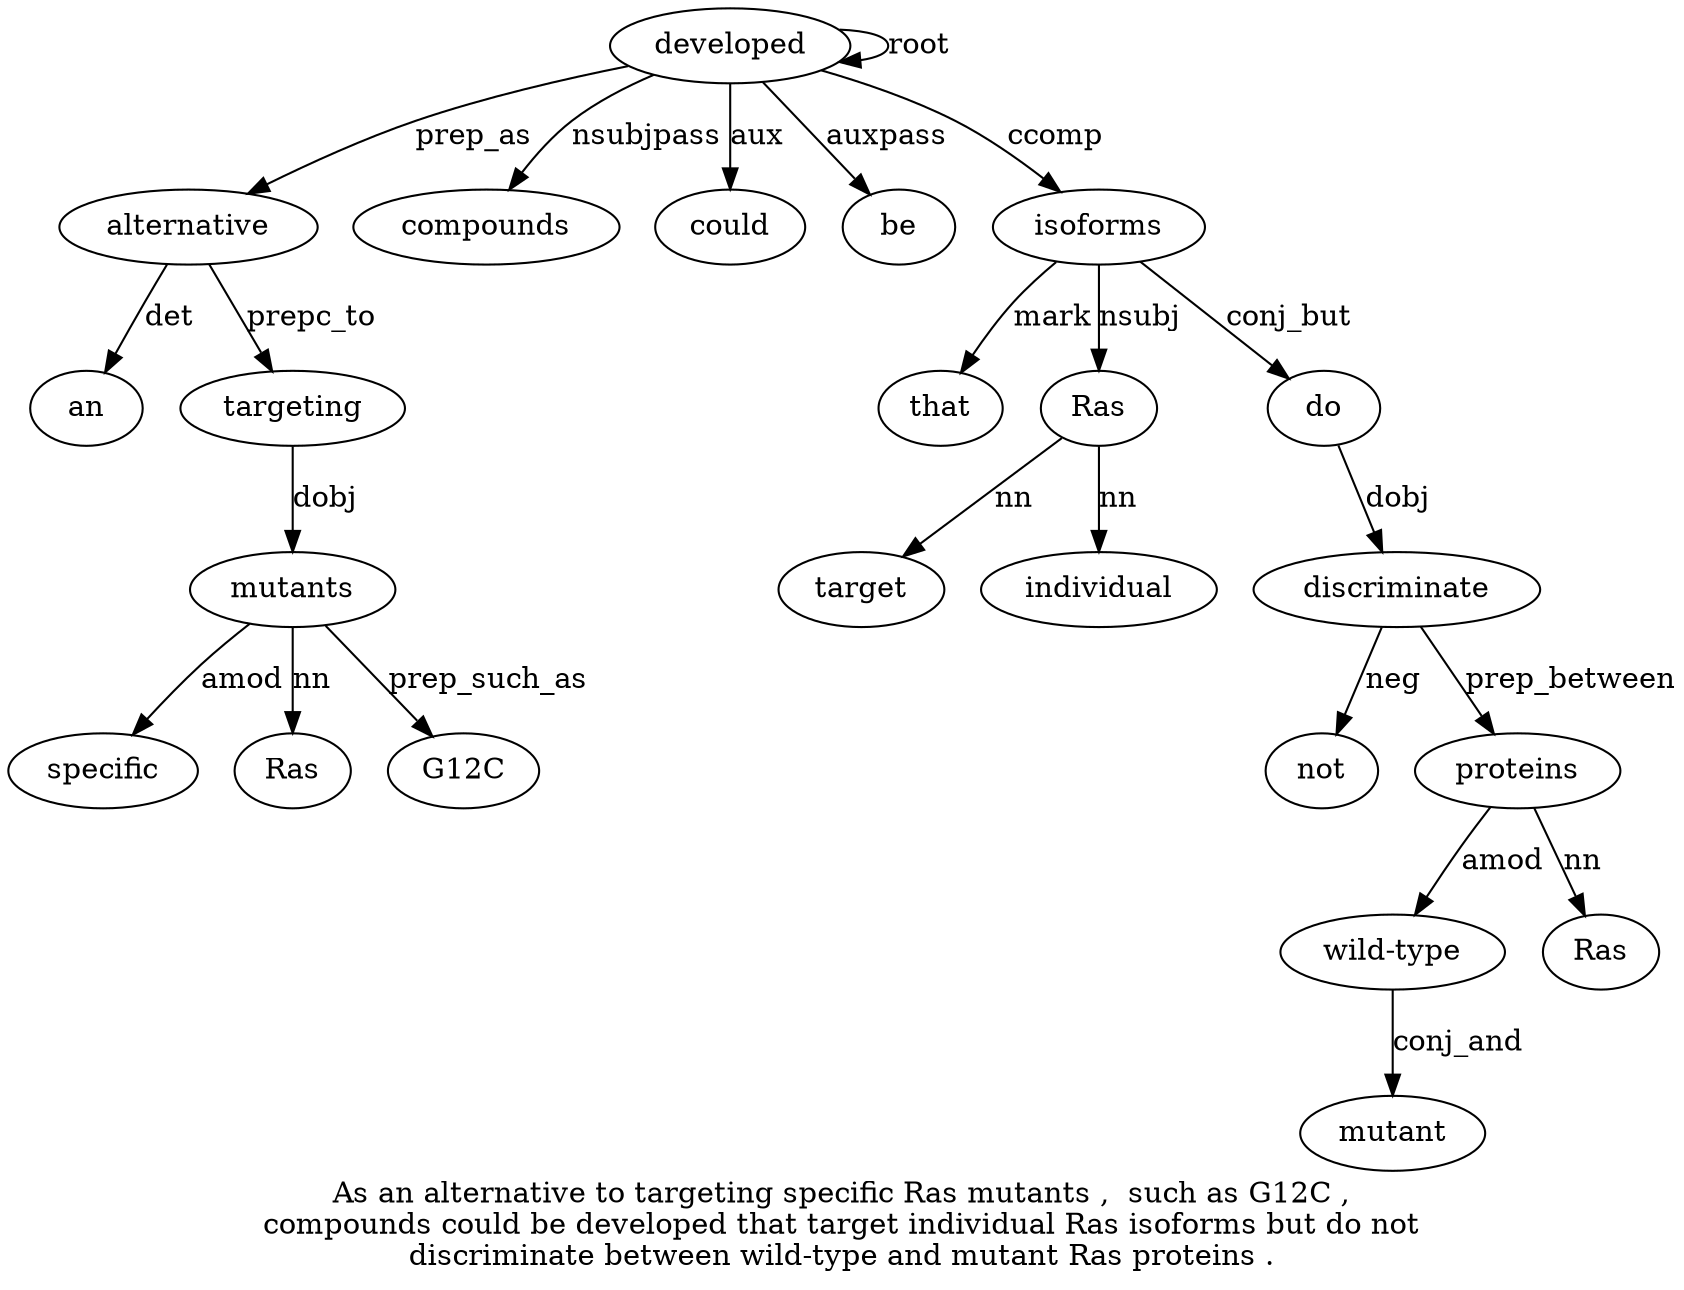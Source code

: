 digraph "As an alternative to targeting specific Ras mutants ,  such as G12C ,  compounds could be developed that target individual Ras isoforms but do not discriminate between wild-type and mutant Ras proteins ." {
label="As an alternative to targeting specific Ras mutants ,  such as G12C ,
compounds could be developed that target individual Ras isoforms but do not
discriminate between wild-type and mutant Ras proteins .";
alternative3 [style=filled, fillcolor=white, label=alternative];
an2 [style=filled, fillcolor=white, label=an];
alternative3 -> an2  [label=det];
developed17 [style=filled, fillcolor=white, label=developed];
developed17 -> alternative3  [label=prep_as];
targeting5 [style=filled, fillcolor=white, label=targeting];
alternative3 -> targeting5  [label=prepc_to];
mutants8 [style=filled, fillcolor=white, label=mutants];
specific6 [style=filled, fillcolor=white, label=specific];
mutants8 -> specific6  [label=amod];
Ras7 [style=filled, fillcolor=white, label=Ras];
mutants8 -> Ras7  [label=nn];
targeting5 -> mutants8  [label=dobj];
G12C [style=filled, fillcolor=white, label=G12C];
mutants8 -> G12C  [label=prep_such_as];
compounds14 [style=filled, fillcolor=white, label=compounds];
developed17 -> compounds14  [label=nsubjpass];
could15 [style=filled, fillcolor=white, label=could];
developed17 -> could15  [label=aux];
be16 [style=filled, fillcolor=white, label=be];
developed17 -> be16  [label=auxpass];
developed17 -> developed17  [label=root];
isoforms22 [style=filled, fillcolor=white, label=isoforms];
that18 [style=filled, fillcolor=white, label=that];
isoforms22 -> that18  [label=mark];
Ras21 [style=filled, fillcolor=white, label=Ras];
target19 [style=filled, fillcolor=white, label=target];
Ras21 -> target19  [label=nn];
individual20 [style=filled, fillcolor=white, label=individual];
Ras21 -> individual20  [label=nn];
isoforms22 -> Ras21  [label=nsubj];
developed17 -> isoforms22  [label=ccomp];
do24 [style=filled, fillcolor=white, label=do];
isoforms22 -> do24  [label=conj_but];
discriminate26 [style=filled, fillcolor=white, label=discriminate];
not25 [style=filled, fillcolor=white, label=not];
discriminate26 -> not25  [label=neg];
do24 -> discriminate26  [label=dobj];
proteins32 [style=filled, fillcolor=white, label=proteins];
"wild-type28" [style=filled, fillcolor=white, label="wild-type"];
proteins32 -> "wild-type28"  [label=amod];
mutant30 [style=filled, fillcolor=white, label=mutant];
"wild-type28" -> mutant30  [label=conj_and];
Ras31 [style=filled, fillcolor=white, label=Ras];
proteins32 -> Ras31  [label=nn];
discriminate26 -> proteins32  [label=prep_between];
}
